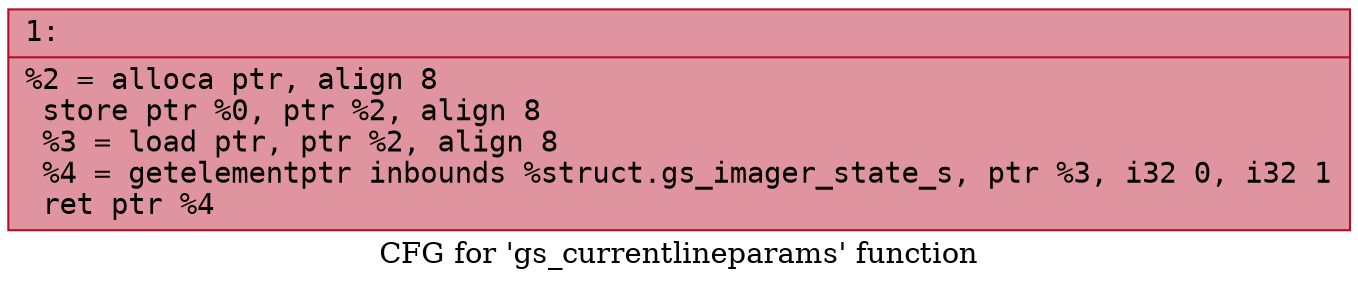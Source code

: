 digraph "CFG for 'gs_currentlineparams' function" {
	label="CFG for 'gs_currentlineparams' function";

	Node0x600003b1b5c0 [shape=record,color="#b70d28ff", style=filled, fillcolor="#b70d2870" fontname="Courier",label="{1:\l|  %2 = alloca ptr, align 8\l  store ptr %0, ptr %2, align 8\l  %3 = load ptr, ptr %2, align 8\l  %4 = getelementptr inbounds %struct.gs_imager_state_s, ptr %3, i32 0, i32 1\l  ret ptr %4\l}"];
}
